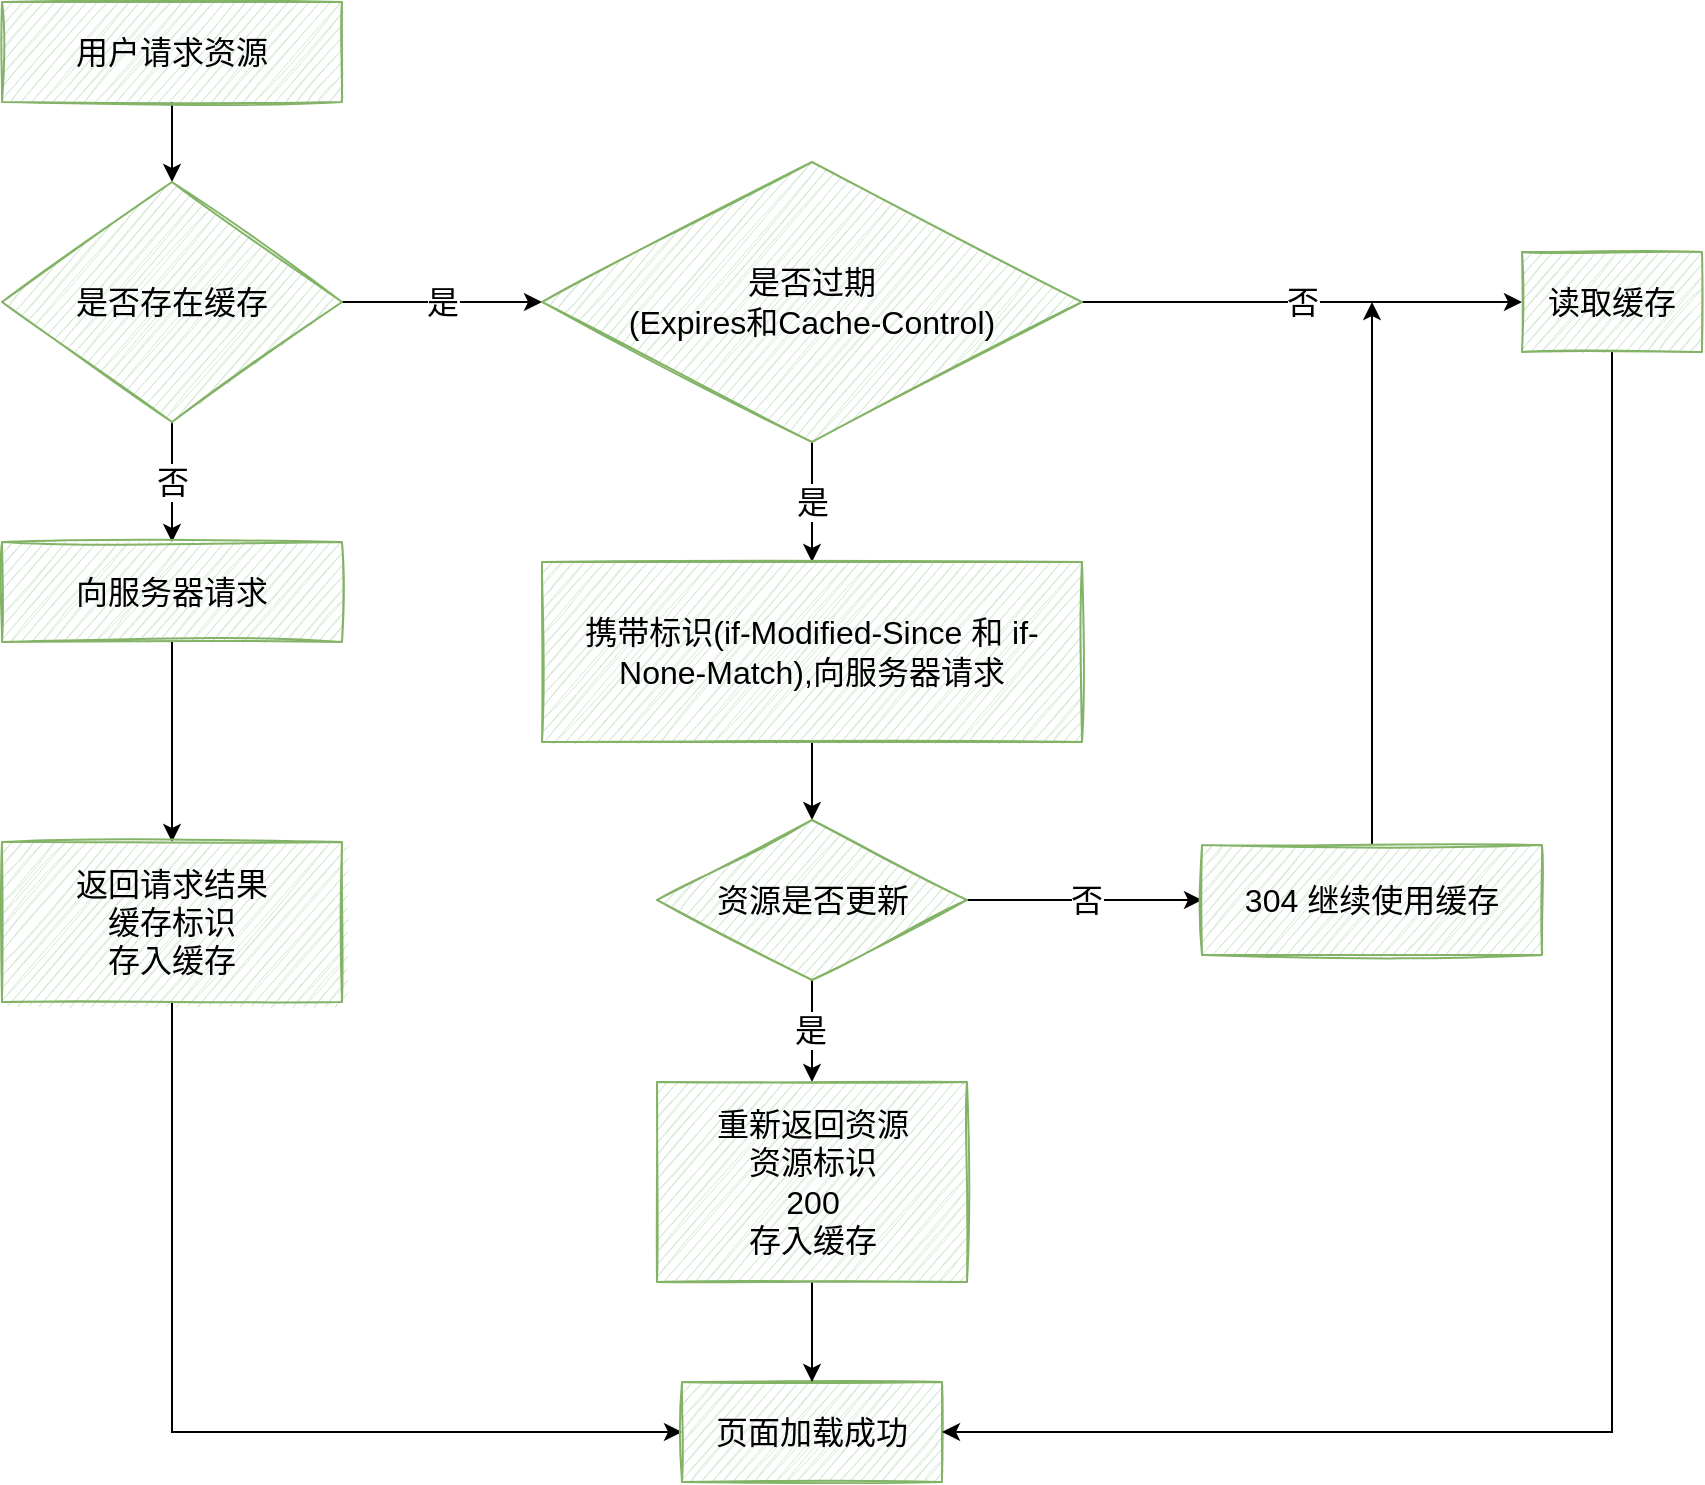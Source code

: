 <mxfile version="17.4.2" type="device" pages="3"><diagram id="bol8lY3xvda6URhKEbV7" name="强缓存"><mxGraphModel dx="1412" dy="784" grid="1" gridSize="10" guides="1" tooltips="1" connect="1" arrows="1" fold="1" page="1" pageScale="1" pageWidth="1200" pageHeight="1600" math="0" shadow="0"><root><mxCell id="0"/><mxCell id="1" parent="0"/><mxCell id="Q4yHfiJ7uI5uKTOQ21M8-7" style="edgeStyle=orthogonalEdgeStyle;rounded=0;orthogonalLoop=1;jettySize=auto;html=1;entryX=0.5;entryY=0;entryDx=0;entryDy=0;fontSize=16;" edge="1" parent="1" source="Q4yHfiJ7uI5uKTOQ21M8-1" target="Q4yHfiJ7uI5uKTOQ21M8-2"><mxGeometry relative="1" as="geometry"/></mxCell><mxCell id="Q4yHfiJ7uI5uKTOQ21M8-1" value="用户请求资源" style="rounded=0;whiteSpace=wrap;html=1;sketch=1;fillColor=#d5e8d4;strokeColor=#82b366;fontSize=16;" vertex="1" parent="1"><mxGeometry x="150" y="130" width="170" height="50" as="geometry"/></mxCell><mxCell id="Q4yHfiJ7uI5uKTOQ21M8-4" value="是" style="edgeStyle=orthogonalEdgeStyle;rounded=0;orthogonalLoop=1;jettySize=auto;html=1;entryX=0;entryY=0.5;entryDx=0;entryDy=0;fontSize=16;" edge="1" parent="1" source="Q4yHfiJ7uI5uKTOQ21M8-2" target="Q4yHfiJ7uI5uKTOQ21M8-3"><mxGeometry relative="1" as="geometry"/></mxCell><mxCell id="Q4yHfiJ7uI5uKTOQ21M8-6" value="否" style="edgeStyle=orthogonalEdgeStyle;rounded=0;orthogonalLoop=1;jettySize=auto;html=1;exitX=0.5;exitY=1;exitDx=0;exitDy=0;entryX=0.5;entryY=0;entryDx=0;entryDy=0;fontSize=16;" edge="1" parent="1" source="Q4yHfiJ7uI5uKTOQ21M8-2" target="Q4yHfiJ7uI5uKTOQ21M8-5"><mxGeometry relative="1" as="geometry"/></mxCell><mxCell id="Q4yHfiJ7uI5uKTOQ21M8-2" value="是否存在缓存" style="rhombus;whiteSpace=wrap;html=1;sketch=1;fontSize=16;fillColor=#d5e8d4;strokeColor=#82b366;" vertex="1" parent="1"><mxGeometry x="150" y="220" width="170" height="120" as="geometry"/></mxCell><mxCell id="Q4yHfiJ7uI5uKTOQ21M8-14" style="edgeStyle=none;rounded=0;orthogonalLoop=1;jettySize=auto;html=1;entryX=0.5;entryY=0;entryDx=0;entryDy=0;fontSize=16;" edge="1" parent="1" source="Q4yHfiJ7uI5uKTOQ21M8-3" target="Q4yHfiJ7uI5uKTOQ21M8-13"><mxGeometry relative="1" as="geometry"/></mxCell><mxCell id="Q4yHfiJ7uI5uKTOQ21M8-17" value="是" style="edgeLabel;html=1;align=center;verticalAlign=middle;resizable=0;points=[];fontSize=16;" vertex="1" connectable="0" parent="Q4yHfiJ7uI5uKTOQ21M8-14"><mxGeometry x="-0.067" y="2" relative="1" as="geometry"><mxPoint x="-2" y="2" as="offset"/></mxGeometry></mxCell><mxCell id="Q4yHfiJ7uI5uKTOQ21M8-21" value="否" style="edgeStyle=none;rounded=0;orthogonalLoop=1;jettySize=auto;html=1;entryX=0;entryY=0.5;entryDx=0;entryDy=0;fontSize=16;" edge="1" parent="1" source="Q4yHfiJ7uI5uKTOQ21M8-3" target="Q4yHfiJ7uI5uKTOQ21M8-20"><mxGeometry relative="1" as="geometry"/></mxCell><mxCell id="Q4yHfiJ7uI5uKTOQ21M8-3" value="是否过期&lt;br style=&quot;font-size: 16px;&quot;&gt;(Expires和Cache-Control)" style="rhombus;whiteSpace=wrap;html=1;sketch=1;fontSize=16;fillColor=#d5e8d4;strokeColor=#82b366;" vertex="1" parent="1"><mxGeometry x="420" y="210" width="270" height="140" as="geometry"/></mxCell><mxCell id="Q4yHfiJ7uI5uKTOQ21M8-30" style="edgeStyle=none;rounded=0;orthogonalLoop=1;jettySize=auto;html=1;entryX=0.5;entryY=0;entryDx=0;entryDy=0;fontSize=16;" edge="1" parent="1" source="Q4yHfiJ7uI5uKTOQ21M8-5" target="Q4yHfiJ7uI5uKTOQ21M8-8"><mxGeometry relative="1" as="geometry"/></mxCell><mxCell id="Q4yHfiJ7uI5uKTOQ21M8-5" value="向服务器请求" style="rounded=0;whiteSpace=wrap;html=1;sketch=1;fillColor=#d5e8d4;strokeColor=#82b366;fontSize=16;" vertex="1" parent="1"><mxGeometry x="150" y="400" width="170" height="50" as="geometry"/></mxCell><mxCell id="Q4yHfiJ7uI5uKTOQ21M8-12" style="edgeStyle=none;rounded=0;orthogonalLoop=1;jettySize=auto;html=1;entryX=0;entryY=0.5;entryDx=0;entryDy=0;fontSize=16;" edge="1" parent="1" source="Q4yHfiJ7uI5uKTOQ21M8-8" target="Q4yHfiJ7uI5uKTOQ21M8-10"><mxGeometry relative="1" as="geometry"><Array as="points"><mxPoint x="235" y="845"/></Array></mxGeometry></mxCell><mxCell id="Q4yHfiJ7uI5uKTOQ21M8-8" value="返回请求结果&lt;br&gt;缓存标识&lt;br&gt;存入缓存" style="rounded=0;whiteSpace=wrap;html=1;sketch=1;fillColor=#d5e8d4;strokeColor=#82b366;fontSize=16;" vertex="1" parent="1"><mxGeometry x="150" y="550" width="170" height="80" as="geometry"/></mxCell><mxCell id="Q4yHfiJ7uI5uKTOQ21M8-10" value="页面加载成功" style="rounded=0;whiteSpace=wrap;html=1;sketch=1;fillColor=#d5e8d4;strokeColor=#82b366;fontSize=16;" vertex="1" parent="1"><mxGeometry x="490" y="820" width="130" height="50" as="geometry"/></mxCell><mxCell id="Q4yHfiJ7uI5uKTOQ21M8-16" style="edgeStyle=none;rounded=0;orthogonalLoop=1;jettySize=auto;html=1;exitX=0.5;exitY=1;exitDx=0;exitDy=0;entryX=0.5;entryY=0;entryDx=0;entryDy=0;fontSize=16;" edge="1" parent="1" source="Q4yHfiJ7uI5uKTOQ21M8-13" target="Q4yHfiJ7uI5uKTOQ21M8-15"><mxGeometry relative="1" as="geometry"/></mxCell><mxCell id="Q4yHfiJ7uI5uKTOQ21M8-13" value="携带标识(if-Modified-Since 和 if-None-Match),向服务器请求" style="rounded=0;whiteSpace=wrap;html=1;sketch=1;fillColor=#d5e8d4;strokeColor=#82b366;fontSize=16;" vertex="1" parent="1"><mxGeometry x="420" y="410" width="270" height="90" as="geometry"/></mxCell><mxCell id="Q4yHfiJ7uI5uKTOQ21M8-19" value="否" style="edgeStyle=none;rounded=0;orthogonalLoop=1;jettySize=auto;html=1;entryX=0;entryY=0.5;entryDx=0;entryDy=0;fontSize=16;" edge="1" parent="1" source="Q4yHfiJ7uI5uKTOQ21M8-15" target="Q4yHfiJ7uI5uKTOQ21M8-18"><mxGeometry relative="1" as="geometry"/></mxCell><mxCell id="Q4yHfiJ7uI5uKTOQ21M8-26" style="edgeStyle=none;rounded=0;orthogonalLoop=1;jettySize=auto;html=1;entryX=0.5;entryY=0;entryDx=0;entryDy=0;fontSize=16;" edge="1" parent="1" source="Q4yHfiJ7uI5uKTOQ21M8-15" target="Q4yHfiJ7uI5uKTOQ21M8-25"><mxGeometry relative="1" as="geometry"/></mxCell><mxCell id="Q4yHfiJ7uI5uKTOQ21M8-27" value="是" style="edgeLabel;html=1;align=center;verticalAlign=middle;resizable=0;points=[];fontSize=16;" vertex="1" connectable="0" parent="Q4yHfiJ7uI5uKTOQ21M8-26"><mxGeometry x="-0.18" y="1" relative="1" as="geometry"><mxPoint x="-2" y="4" as="offset"/></mxGeometry></mxCell><mxCell id="Q4yHfiJ7uI5uKTOQ21M8-15" value="资源是否更新" style="rhombus;whiteSpace=wrap;html=1;sketch=1;fontSize=16;fillColor=#d5e8d4;strokeColor=#82b366;" vertex="1" parent="1"><mxGeometry x="477.5" y="539" width="155" height="80" as="geometry"/></mxCell><mxCell id="Q4yHfiJ7uI5uKTOQ21M8-22" style="edgeStyle=none;rounded=0;orthogonalLoop=1;jettySize=auto;html=1;fontSize=16;" edge="1" parent="1" source="Q4yHfiJ7uI5uKTOQ21M8-18"><mxGeometry relative="1" as="geometry"><mxPoint x="835" y="280" as="targetPoint"/></mxGeometry></mxCell><mxCell id="Q4yHfiJ7uI5uKTOQ21M8-18" value="304 继续使用缓存" style="rounded=0;whiteSpace=wrap;html=1;sketch=1;fillColor=#d5e8d4;strokeColor=#82b366;fontSize=16;" vertex="1" parent="1"><mxGeometry x="750" y="551.5" width="170" height="55" as="geometry"/></mxCell><mxCell id="Q4yHfiJ7uI5uKTOQ21M8-23" style="edgeStyle=none;rounded=0;orthogonalLoop=1;jettySize=auto;html=1;entryX=1;entryY=0.5;entryDx=0;entryDy=0;fontSize=16;" edge="1" parent="1" source="Q4yHfiJ7uI5uKTOQ21M8-20" target="Q4yHfiJ7uI5uKTOQ21M8-10"><mxGeometry relative="1" as="geometry"><Array as="points"><mxPoint x="955" y="845"/></Array></mxGeometry></mxCell><mxCell id="Q4yHfiJ7uI5uKTOQ21M8-20" value="读取缓存" style="rounded=0;whiteSpace=wrap;html=1;sketch=1;fillColor=#d5e8d4;strokeColor=#82b366;fontSize=16;" vertex="1" parent="1"><mxGeometry x="910" y="255" width="90" height="50" as="geometry"/></mxCell><mxCell id="Q4yHfiJ7uI5uKTOQ21M8-28" style="edgeStyle=none;rounded=0;orthogonalLoop=1;jettySize=auto;html=1;entryX=0.5;entryY=0;entryDx=0;entryDy=0;fontSize=16;" edge="1" parent="1" source="Q4yHfiJ7uI5uKTOQ21M8-25" target="Q4yHfiJ7uI5uKTOQ21M8-10"><mxGeometry relative="1" as="geometry"/></mxCell><mxCell id="Q4yHfiJ7uI5uKTOQ21M8-25" value="重新返回资源&lt;br&gt;资源标识&lt;br&gt;200&lt;br&gt;存入缓存" style="rounded=0;whiteSpace=wrap;html=1;sketch=1;fillColor=#d5e8d4;strokeColor=#82b366;fontSize=16;" vertex="1" parent="1"><mxGeometry x="477.5" y="670" width="155" height="100" as="geometry"/></mxCell></root></mxGraphModel></diagram><diagram id="xB1GH9_yw2xyFZ81dxeb" name="协商缓存"><mxGraphModel dx="1661" dy="922" grid="1" gridSize="10" guides="1" tooltips="1" connect="1" arrows="1" fold="1" page="1" pageScale="1" pageWidth="1200" pageHeight="1600" math="0" shadow="0"><root><mxCell id="0"/><mxCell id="1" parent="0"/><mxCell id="0TZN8Oi7Jfp_7wuocTBN-1" style="edgeStyle=orthogonalEdgeStyle;rounded=0;orthogonalLoop=1;jettySize=auto;html=1;entryX=0.5;entryY=0;entryDx=0;entryDy=0;fontSize=16;" edge="1" parent="1" source="0TZN8Oi7Jfp_7wuocTBN-2" target="0TZN8Oi7Jfp_7wuocTBN-5"><mxGeometry relative="1" as="geometry"/></mxCell><mxCell id="0TZN8Oi7Jfp_7wuocTBN-2" value="用户请求资源" style="rounded=0;whiteSpace=wrap;html=1;sketch=1;fillColor=#d5e8d4;strokeColor=#82b366;fontSize=16;" vertex="1" parent="1"><mxGeometry x="150" y="130" width="170" height="50" as="geometry"/></mxCell><mxCell id="0TZN8Oi7Jfp_7wuocTBN-3" value="是" style="edgeStyle=orthogonalEdgeStyle;rounded=0;orthogonalLoop=1;jettySize=auto;html=1;entryX=0;entryY=0.5;entryDx=0;entryDy=0;fontSize=16;sketch=1;" edge="1" parent="1" source="0TZN8Oi7Jfp_7wuocTBN-5" target="0TZN8Oi7Jfp_7wuocTBN-9"><mxGeometry relative="1" as="geometry"/></mxCell><mxCell id="0TZN8Oi7Jfp_7wuocTBN-4" value="否" style="edgeStyle=orthogonalEdgeStyle;rounded=0;orthogonalLoop=1;jettySize=auto;html=1;exitX=0.5;exitY=1;exitDx=0;exitDy=0;entryX=0.5;entryY=0;entryDx=0;entryDy=0;fontSize=16;" edge="1" parent="1" source="0TZN8Oi7Jfp_7wuocTBN-5" target="0TZN8Oi7Jfp_7wuocTBN-11"><mxGeometry relative="1" as="geometry"/></mxCell><mxCell id="0TZN8Oi7Jfp_7wuocTBN-5" value="是否存在缓存" style="rhombus;whiteSpace=wrap;html=1;sketch=1;fontSize=16;fillColor=#d5e8d4;strokeColor=#82b366;" vertex="1" parent="1"><mxGeometry x="150" y="220" width="170" height="120" as="geometry"/></mxCell><mxCell id="0TZN8Oi7Jfp_7wuocTBN-6" style="edgeStyle=none;rounded=0;orthogonalLoop=1;jettySize=auto;html=1;entryX=0.5;entryY=0;entryDx=0;entryDy=0;fontSize=16;" edge="1" parent="1" source="0TZN8Oi7Jfp_7wuocTBN-9"><mxGeometry relative="1" as="geometry"><mxPoint x="775" y="410" as="targetPoint"/></mxGeometry></mxCell><mxCell id="0TZN8Oi7Jfp_7wuocTBN-7" value="是" style="edgeLabel;html=1;align=center;verticalAlign=middle;resizable=0;points=[];fontSize=16;" vertex="1" connectable="0" parent="0TZN8Oi7Jfp_7wuocTBN-6"><mxGeometry x="-0.067" y="2" relative="1" as="geometry"><mxPoint x="-2" y="2" as="offset"/></mxGeometry></mxCell><mxCell id="0TZN8Oi7Jfp_7wuocTBN-8" value="否" style="edgeStyle=none;rounded=0;orthogonalLoop=1;jettySize=auto;html=1;entryX=0;entryY=0.5;entryDx=0;entryDy=0;fontSize=16;sketch=1;" edge="1" parent="1" source="0TZN8Oi7Jfp_7wuocTBN-9" target="0TZN8Oi7Jfp_7wuocTBN-24"><mxGeometry relative="1" as="geometry"/></mxCell><mxCell id="0TZN8Oi7Jfp_7wuocTBN-9" value="是否过期" style="rhombus;whiteSpace=wrap;html=1;sketch=1;fontSize=16;fillColor=#d5e8d4;strokeColor=#82b366;" vertex="1" parent="1"><mxGeometry x="640" y="210" width="270" height="140" as="geometry"/></mxCell><mxCell id="0TZN8Oi7Jfp_7wuocTBN-10" style="edgeStyle=none;rounded=0;orthogonalLoop=1;jettySize=auto;html=1;entryX=0.5;entryY=0;entryDx=0;entryDy=0;fontSize=16;" edge="1" parent="1" source="0TZN8Oi7Jfp_7wuocTBN-11" target="0TZN8Oi7Jfp_7wuocTBN-13"><mxGeometry relative="1" as="geometry"/></mxCell><mxCell id="0TZN8Oi7Jfp_7wuocTBN-11" value="向服务器请求" style="rounded=0;whiteSpace=wrap;html=1;sketch=1;fillColor=#d5e8d4;strokeColor=#82b366;fontSize=16;" vertex="1" parent="1"><mxGeometry x="150" y="425" width="170" height="50" as="geometry"/></mxCell><mxCell id="0TZN8Oi7Jfp_7wuocTBN-12" style="edgeStyle=none;rounded=0;orthogonalLoop=1;jettySize=auto;html=1;entryX=0;entryY=0.5;entryDx=0;entryDy=0;fontSize=16;" edge="1" parent="1" source="0TZN8Oi7Jfp_7wuocTBN-13" target="0TZN8Oi7Jfp_7wuocTBN-14"><mxGeometry relative="1" as="geometry"><Array as="points"><mxPoint x="235" y="893.5"/></Array></mxGeometry></mxCell><mxCell id="0TZN8Oi7Jfp_7wuocTBN-13" value="请求响应&lt;br&gt;协商缓存" style="rounded=0;whiteSpace=wrap;html=1;sketch=1;fillColor=#d5e8d4;strokeColor=#82b366;fontSize=16;" vertex="1" parent="1"><mxGeometry x="150" y="731" width="170" height="60" as="geometry"/></mxCell><mxCell id="0TZN8Oi7Jfp_7wuocTBN-14" value="页面加载成功" style="rounded=0;whiteSpace=wrap;html=1;sketch=1;fillColor=#d5e8d4;strokeColor=#82b366;fontSize=16;" vertex="1" parent="1"><mxGeometry x="710" y="868.5" width="130" height="50" as="geometry"/></mxCell><mxCell id="0TZN8Oi7Jfp_7wuocTBN-17" value="304" style="edgeStyle=none;rounded=0;orthogonalLoop=1;jettySize=auto;html=1;entryX=0;entryY=0.5;entryDx=0;entryDy=0;fontSize=16;" edge="1" parent="1" source="0TZN8Oi7Jfp_7wuocTBN-20" target="0TZN8Oi7Jfp_7wuocTBN-22"><mxGeometry relative="1" as="geometry"/></mxCell><mxCell id="sYq3PShWvSc_mkeRL0nF-10" value="200" style="edgeStyle=none;rounded=0;orthogonalLoop=1;jettySize=auto;html=1;entryX=1;entryY=0.5;entryDx=0;entryDy=0;fontSize=16;exitX=0.5;exitY=1;exitDx=0;exitDy=0;" edge="1" parent="1" source="0TZN8Oi7Jfp_7wuocTBN-20" target="0TZN8Oi7Jfp_7wuocTBN-13"><mxGeometry relative="1" as="geometry"/></mxCell><mxCell id="0TZN8Oi7Jfp_7wuocTBN-20" value="服务器返回&lt;br&gt;200?&lt;br&gt;304?" style="rhombus;whiteSpace=wrap;html=1;sketch=1;fontSize=16;fillColor=#d5e8d4;strokeColor=#82b366;align=center;" vertex="1" parent="1"><mxGeometry x="683.75" y="643.5" width="182.5" height="116.5" as="geometry"/></mxCell><mxCell id="sYq3PShWvSc_mkeRL0nF-11" style="edgeStyle=none;rounded=0;orthogonalLoop=1;jettySize=auto;html=1;entryX=0.5;entryY=0;entryDx=0;entryDy=0;fontSize=16;exitX=0.5;exitY=1;exitDx=0;exitDy=0;" edge="1" parent="1" source="0TZN8Oi7Jfp_7wuocTBN-22" target="0TZN8Oi7Jfp_7wuocTBN-14"><mxGeometry relative="1" as="geometry"><Array as="points"><mxPoint x="1025" y="800"/><mxPoint x="775" y="800"/></Array></mxGeometry></mxCell><mxCell id="0TZN8Oi7Jfp_7wuocTBN-22" value="304&lt;br&gt;读取本地缓存" style="rounded=0;whiteSpace=wrap;html=1;sketch=1;fillColor=#d5e8d4;strokeColor=#82b366;fontSize=16;" vertex="1" parent="1"><mxGeometry x="960" y="676" width="130" height="55" as="geometry"/></mxCell><mxCell id="0TZN8Oi7Jfp_7wuocTBN-23" style="edgeStyle=none;rounded=0;orthogonalLoop=1;jettySize=auto;html=1;entryX=1;entryY=0.5;entryDx=0;entryDy=0;fontSize=16;" edge="1" parent="1" source="0TZN8Oi7Jfp_7wuocTBN-24" target="0TZN8Oi7Jfp_7wuocTBN-14"><mxGeometry relative="1" as="geometry"><Array as="points"><mxPoint x="1175" y="890"/></Array></mxGeometry></mxCell><mxCell id="0TZN8Oi7Jfp_7wuocTBN-24" value="读取缓存" style="rounded=0;whiteSpace=wrap;html=1;sketch=1;fillColor=#d5e8d4;strokeColor=#82b366;fontSize=16;" vertex="1" parent="1"><mxGeometry x="1130" y="255" width="90" height="50" as="geometry"/></mxCell><mxCell id="sYq3PShWvSc_mkeRL0nF-4" value="否" style="edgeStyle=none;rounded=0;orthogonalLoop=1;jettySize=auto;html=1;entryX=1;entryY=0.5;entryDx=0;entryDy=0;fontSize=16;" edge="1" parent="1" source="sYq3PShWvSc_mkeRL0nF-1" target="sYq3PShWvSc_mkeRL0nF-3"><mxGeometry relative="1" as="geometry"/></mxCell><mxCell id="sYq3PShWvSc_mkeRL0nF-17" value="是" style="edgeStyle=none;rounded=0;orthogonalLoop=1;jettySize=auto;html=1;entryX=0.5;entryY=0;entryDx=0;entryDy=0;fontSize=16;" edge="1" parent="1" source="sYq3PShWvSc_mkeRL0nF-1" target="sYq3PShWvSc_mkeRL0nF-8"><mxGeometry relative="1" as="geometry"/></mxCell><mxCell id="sYq3PShWvSc_mkeRL0nF-1" value="&lt;meta charset=&quot;utf-8&quot;&gt;&lt;span style=&quot;color: rgb(0, 0, 0); font-family: helvetica; font-size: 16px; font-style: normal; font-weight: 400; letter-spacing: normal; text-align: center; text-indent: 0px; text-transform: none; word-spacing: 0px; background-color: rgb(248, 249, 250); display: inline; float: none;&quot;&gt;判断 ETag&lt;/span&gt;" style="rhombus;whiteSpace=wrap;html=1;sketch=1;fontSize=16;fillColor=#d5e8d4;strokeColor=#82b366;" vertex="1" parent="1"><mxGeometry x="687.5" y="410" width="175" height="80" as="geometry"/></mxCell><mxCell id="sYq3PShWvSc_mkeRL0nF-5" style="edgeStyle=none;rounded=0;orthogonalLoop=1;jettySize=auto;html=1;entryX=1;entryY=0.5;entryDx=0;entryDy=0;fontSize=16;sketch=1;" edge="1" parent="1" source="sYq3PShWvSc_mkeRL0nF-3" target="0TZN8Oi7Jfp_7wuocTBN-11"><mxGeometry relative="1" as="geometry"/></mxCell><mxCell id="sYq3PShWvSc_mkeRL0nF-6" value="否" style="edgeLabel;html=1;align=center;verticalAlign=middle;resizable=0;points=[];fontSize=16;" vertex="1" connectable="0" parent="sYq3PShWvSc_mkeRL0nF-5"><mxGeometry x="-0.183" y="-1" relative="1" as="geometry"><mxPoint as="offset"/></mxGeometry></mxCell><mxCell id="sYq3PShWvSc_mkeRL0nF-12" value="是" style="edgeStyle=none;rounded=0;orthogonalLoop=1;jettySize=auto;html=1;entryX=0.5;entryY=0;entryDx=0;entryDy=0;fontSize=16;" edge="1" parent="1" source="sYq3PShWvSc_mkeRL0nF-3" target="sYq3PShWvSc_mkeRL0nF-9"><mxGeometry relative="1" as="geometry"/></mxCell><mxCell id="sYq3PShWvSc_mkeRL0nF-3" value="&lt;span style=&quot;color: rgb(0 , 0 , 0) ; font-family: &amp;#34;helvetica&amp;#34; ; font-size: 16px ; font-style: normal ; font-weight: 400 ; letter-spacing: normal ; text-align: center ; text-indent: 0px ; text-transform: none ; word-spacing: 0px ; background-color: rgb(248 , 249 , 250) ; display: inline ; float: none&quot;&gt;判断Last-modified&lt;/span&gt;" style="rhombus;whiteSpace=wrap;html=1;sketch=1;fontSize=16;fillColor=#d5e8d4;strokeColor=#82b366;" vertex="1" parent="1"><mxGeometry x="425" y="410" width="175" height="80" as="geometry"/></mxCell><mxCell id="sYq3PShWvSc_mkeRL0nF-14" style="edgeStyle=none;rounded=0;orthogonalLoop=1;jettySize=auto;html=1;entryX=0.5;entryY=0;entryDx=0;entryDy=0;fontSize=16;" edge="1" parent="1" source="sYq3PShWvSc_mkeRL0nF-8" target="0TZN8Oi7Jfp_7wuocTBN-20"><mxGeometry relative="1" as="geometry"/></mxCell><mxCell id="sYq3PShWvSc_mkeRL0nF-8" value="向服务器请求&lt;br&gt;if-none-match" style="rounded=0;whiteSpace=wrap;html=1;sketch=1;fillColor=#d5e8d4;strokeColor=#82b366;fontSize=16;" vertex="1" parent="1"><mxGeometry x="710" y="560" width="130" height="50" as="geometry"/></mxCell><mxCell id="sYq3PShWvSc_mkeRL0nF-13" style="edgeStyle=none;rounded=0;orthogonalLoop=1;jettySize=auto;html=1;entryX=0;entryY=0.5;entryDx=0;entryDy=0;fontSize=16;" edge="1" parent="1" source="sYq3PShWvSc_mkeRL0nF-9" target="0TZN8Oi7Jfp_7wuocTBN-20"><mxGeometry relative="1" as="geometry"><Array as="points"><mxPoint x="513" y="704"/></Array></mxGeometry></mxCell><mxCell id="sYq3PShWvSc_mkeRL0nF-9" value="向服务器请求&lt;br&gt;if-modified-since" style="rounded=0;whiteSpace=wrap;html=1;sketch=1;fillColor=#d5e8d4;strokeColor=#82b366;fontSize=16;" vertex="1" parent="1"><mxGeometry x="447.5" y="560" width="130" height="50" as="geometry"/></mxCell></root></mxGraphModel></diagram><diagram id="54jhaZMqFFjjxlvHfN7Y" name="第 3 页"><mxGraphModel dx="1412" dy="784" grid="1" gridSize="10" guides="1" tooltips="1" connect="1" arrows="1" fold="1" page="1" pageScale="1" pageWidth="1200" pageHeight="1600" math="0" shadow="0"><root><mxCell id="0"/><mxCell id="1" parent="0"/><mxCell id="WWxwGBxNeW7T40ad0BUE-1" value="" style="rounded=0;whiteSpace=wrap;html=1;sketch=1;fontSize=16;fillColor=#008a00;strokeColor=#005700;container=1;fontColor=#ffffff;" vertex="1" parent="1"><mxGeometry x="242.76" y="90" width="228.95" height="530" as="geometry"/></mxCell><mxCell id="WWxwGBxNeW7T40ad0BUE-3" value="" style="shape=cylinder3;whiteSpace=wrap;html=1;boundedLbl=1;backgroundOutline=1;size=15;sketch=1;fontSize=16;fillColor=#d80073;strokeColor=#A50040;container=1;fontColor=#ffffff;" vertex="1" parent="WWxwGBxNeW7T40ad0BUE-1"><mxGeometry x="29.997" y="330" width="45.79" height="106" as="geometry"/></mxCell><mxCell id="WWxwGBxNeW7T40ad0BUE-2" value="" style="rounded=1;whiteSpace=wrap;html=1;sketch=1;fontSize=16;fillColor=none;" vertex="1" parent="1"><mxGeometry x="174.47" y="160" width="365.53" height="210" as="geometry"/></mxCell></root></mxGraphModel></diagram></mxfile>